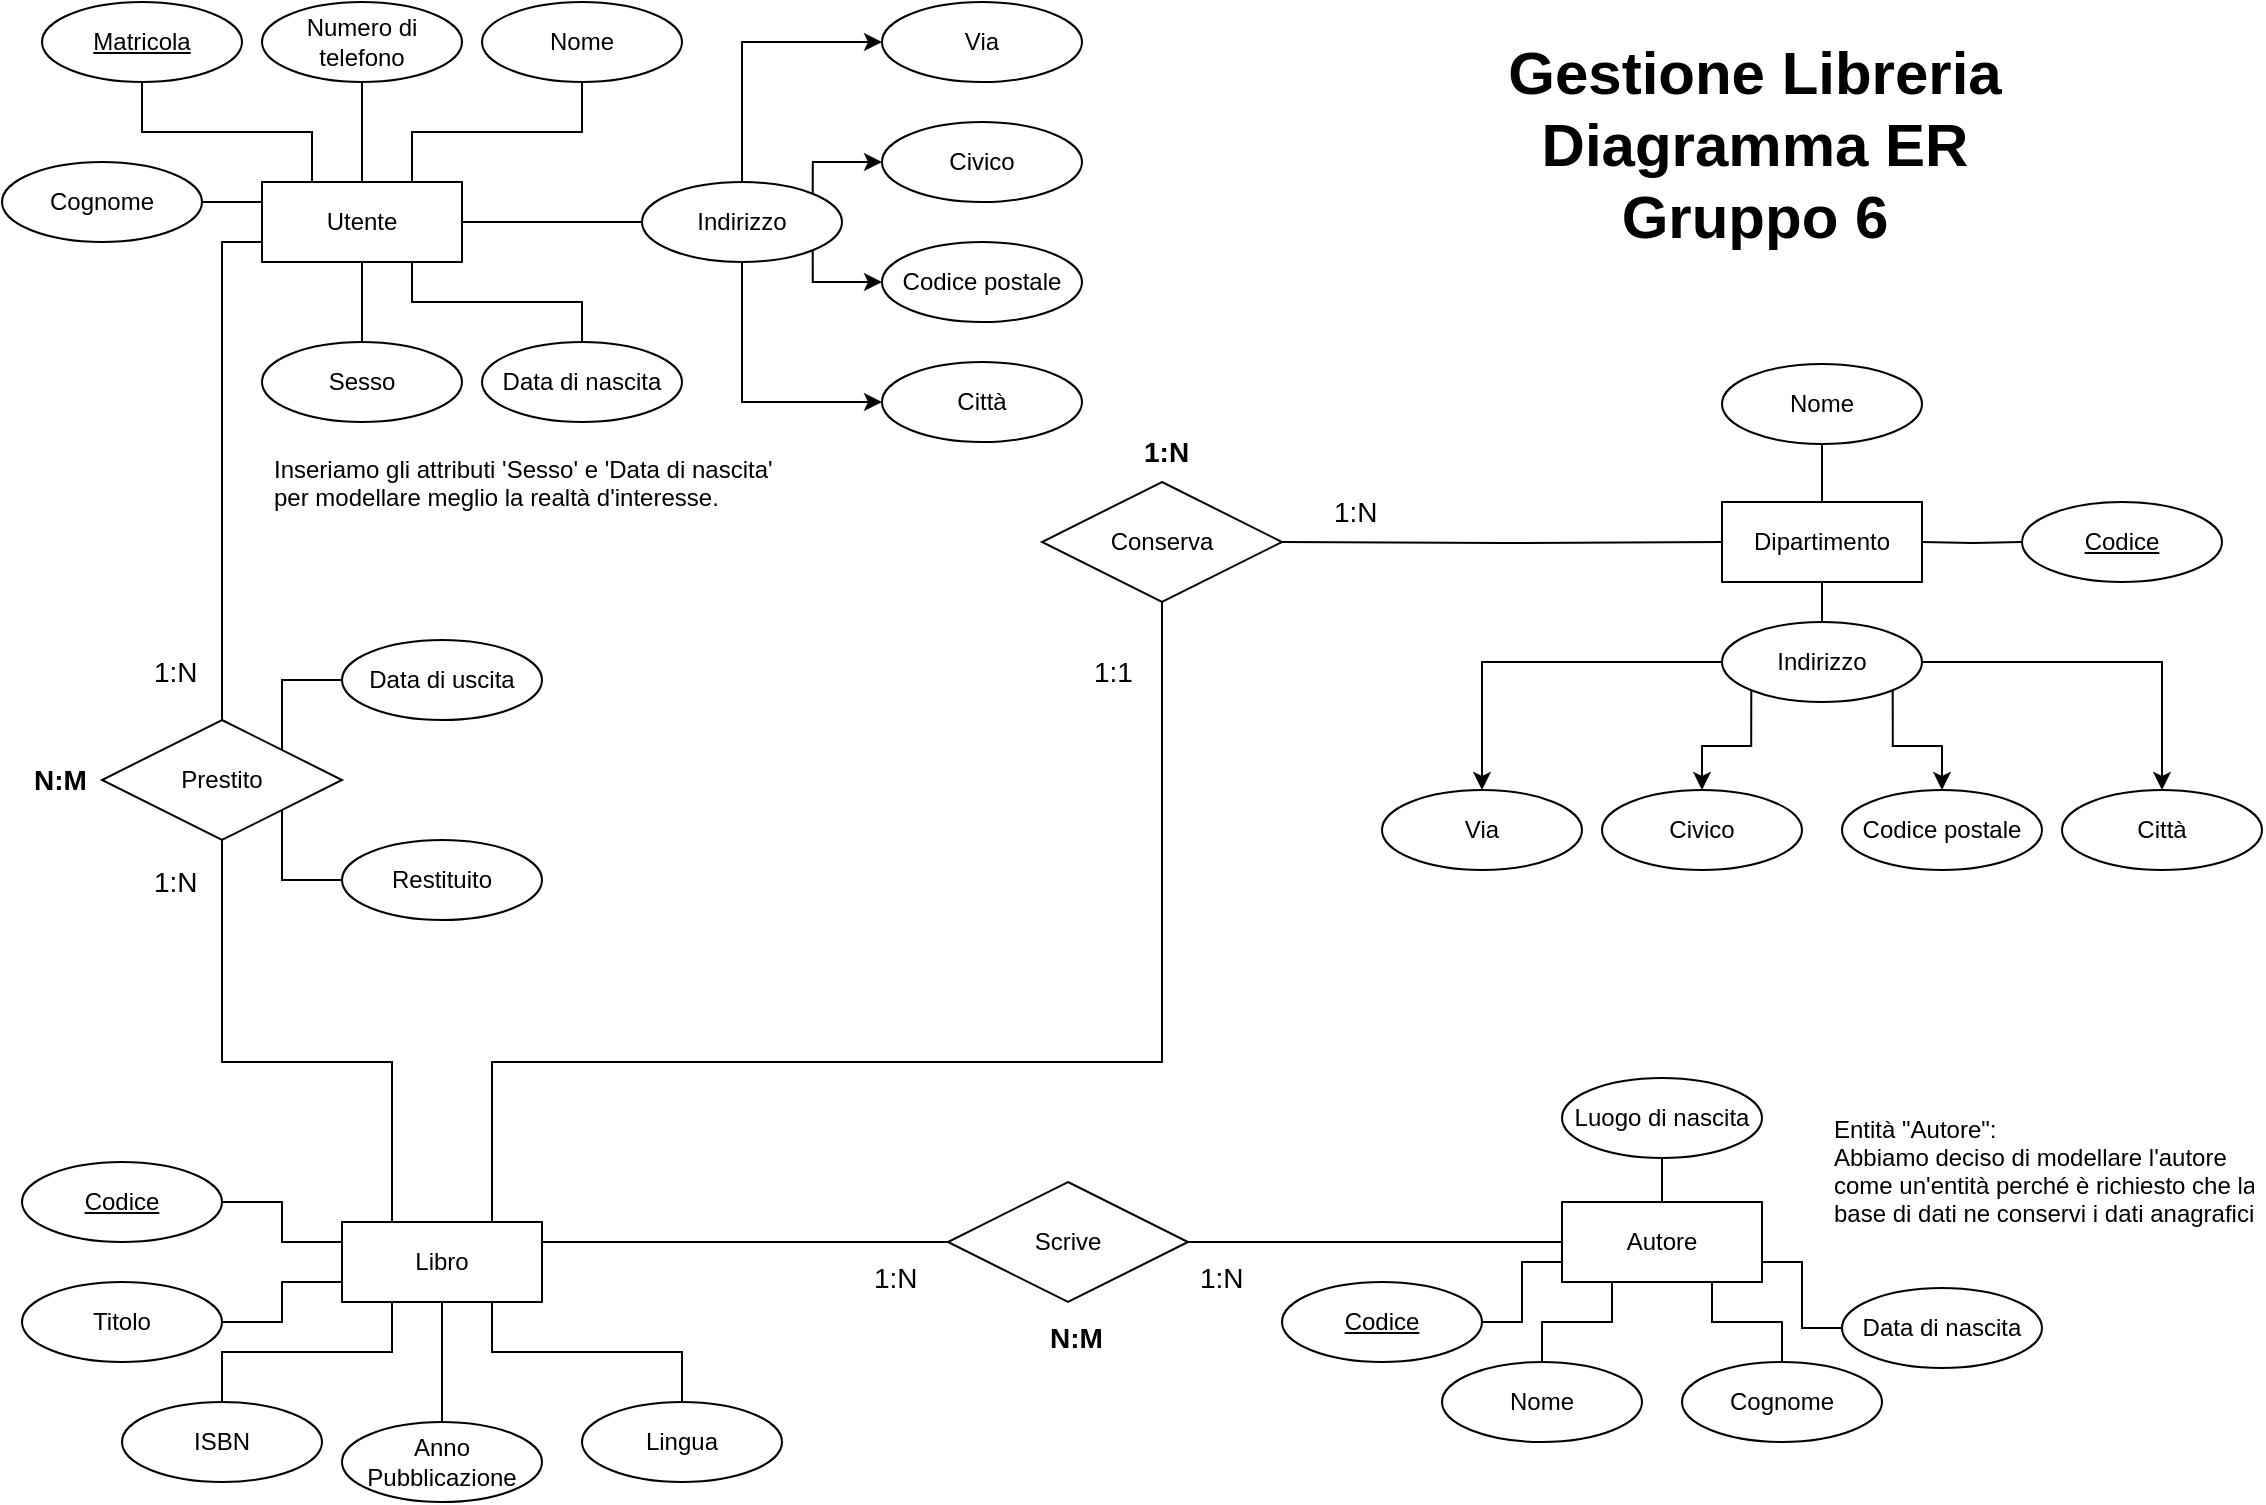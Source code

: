 <mxfile version="14.7.0" type="google"><diagram id="P-V1_DOeA-bm-Rh9vxhw" name="Page-1"><mxGraphModel dx="1350" dy="774" grid="1" gridSize="10" guides="1" tooltips="1" connect="1" arrows="1" fold="1" page="1" pageScale="1" pageWidth="1169" pageHeight="827" math="0" shadow="0"><root><mxCell id="0"/><mxCell id="1" parent="0"/><mxCell id="88rJF8FgsF7wybDOvZAW-49" style="edgeStyle=orthogonalEdgeStyle;rounded=0;orthogonalLoop=1;jettySize=auto;html=1;exitX=0;exitY=0.75;exitDx=0;exitDy=0;entryX=0.5;entryY=0;entryDx=0;entryDy=0;endArrow=none;endFill=0;" parent="1" source="88rJF8FgsF7wybDOvZAW-2" target="88rJF8FgsF7wybDOvZAW-47" edge="1"><mxGeometry relative="1" as="geometry"/></mxCell><mxCell id="88rJF8FgsF7wybDOvZAW-81" value="" style="group" parent="1" vertex="1" connectable="0"><mxGeometry x="540" y="230" width="180" height="140" as="geometry"/></mxCell><mxCell id="88rJF8FgsF7wybDOvZAW-25" value="Conserva" style="shape=rhombus;perimeter=rhombusPerimeter;whiteSpace=wrap;html=1;align=center;" parent="88rJF8FgsF7wybDOvZAW-81" vertex="1"><mxGeometry y="30" width="120" height="60" as="geometry"/></mxCell><mxCell id="88rJF8FgsF7wybDOvZAW-28" value="1:1" style="text;strokeColor=none;fillColor=none;spacingLeft=4;spacingRight=4;overflow=hidden;rotatable=0;points=[[0,0.5],[1,0.5]];portConstraint=eastwest;fontSize=14;" parent="88rJF8FgsF7wybDOvZAW-81" vertex="1"><mxGeometry x="20" y="110" width="40" height="30" as="geometry"/></mxCell><mxCell id="88rJF8FgsF7wybDOvZAW-29" value="1:N" style="text;strokeColor=none;fillColor=none;spacingLeft=4;spacingRight=4;overflow=hidden;rotatable=0;points=[[0,0.5],[1,0.5]];portConstraint=eastwest;fontSize=14;" parent="88rJF8FgsF7wybDOvZAW-81" vertex="1"><mxGeometry x="140" y="30" width="40" height="30" as="geometry"/></mxCell><mxCell id="88rJF8FgsF7wybDOvZAW-30" value="1:N" style="text;strokeColor=none;fillColor=none;spacingLeft=4;spacingRight=4;overflow=hidden;rotatable=0;points=[[0,0.5],[1,0.5]];portConstraint=eastwest;fontSize=14;fontStyle=1" parent="88rJF8FgsF7wybDOvZAW-81" vertex="1"><mxGeometry x="45" width="40" height="30" as="geometry"/></mxCell><mxCell id="88rJF8FgsF7wybDOvZAW-96" style="edgeStyle=orthogonalEdgeStyle;rounded=0;orthogonalLoop=1;jettySize=auto;html=1;exitX=1;exitY=0.5;exitDx=0;exitDy=0;entryX=0;entryY=0.5;entryDx=0;entryDy=0;endArrow=none;endFill=0;" parent="1" source="88rJF8FgsF7wybDOvZAW-85" target="88rJF8FgsF7wybDOvZAW-86" edge="1"><mxGeometry relative="1" as="geometry"/></mxCell><mxCell id="88rJF8FgsF7wybDOvZAW-95" style="edgeStyle=orthogonalEdgeStyle;rounded=0;orthogonalLoop=1;jettySize=auto;html=1;exitX=1;exitY=0.25;exitDx=0;exitDy=0;entryX=0;entryY=0.5;entryDx=0;entryDy=0;endArrow=none;endFill=0;" parent="1" source="88rJF8FgsF7wybDOvZAW-53" target="88rJF8FgsF7wybDOvZAW-85" edge="1"><mxGeometry relative="1" as="geometry"/></mxCell><mxCell id="88rJF8FgsF7wybDOvZAW-101" value="" style="group" parent="1" vertex="1" connectable="0"><mxGeometry x="450" y="610" width="203" height="93" as="geometry"/></mxCell><mxCell id="88rJF8FgsF7wybDOvZAW-85" value="&lt;font style=&quot;vertical-align: inherit&quot;&gt;&lt;font style=&quot;vertical-align: inherit&quot;&gt;Scrive&lt;/font&gt;&lt;/font&gt;" style="shape=rhombus;perimeter=rhombusPerimeter;whiteSpace=wrap;html=1;align=center;" parent="88rJF8FgsF7wybDOvZAW-101" vertex="1"><mxGeometry x="43" width="120" height="60" as="geometry"/></mxCell><mxCell id="88rJF8FgsF7wybDOvZAW-97" value="1:N" style="text;strokeColor=none;fillColor=none;spacingLeft=4;spacingRight=4;overflow=hidden;rotatable=0;points=[[0,0.5],[1,0.5]];portConstraint=eastwest;fontSize=14;" parent="88rJF8FgsF7wybDOvZAW-101" vertex="1"><mxGeometry y="33" width="40" height="30" as="geometry"/></mxCell><mxCell id="88rJF8FgsF7wybDOvZAW-98" value="1:N" style="text;strokeColor=none;fillColor=none;spacingLeft=4;spacingRight=4;overflow=hidden;rotatable=0;points=[[0,0.5],[1,0.5]];portConstraint=eastwest;fontSize=14;" parent="88rJF8FgsF7wybDOvZAW-101" vertex="1"><mxGeometry x="163" y="33" width="40" height="30" as="geometry"/></mxCell><mxCell id="88rJF8FgsF7wybDOvZAW-99" value="N:M" style="text;strokeColor=none;fillColor=none;spacingLeft=4;spacingRight=4;overflow=hidden;rotatable=0;points=[[0,0.5],[1,0.5]];portConstraint=eastwest;fontSize=14;fontStyle=1" parent="88rJF8FgsF7wybDOvZAW-101" vertex="1"><mxGeometry x="88" y="63" width="40" height="30" as="geometry"/></mxCell><mxCell id="88rJF8FgsF7wybDOvZAW-141" style="edgeStyle=orthogonalEdgeStyle;rounded=0;orthogonalLoop=1;jettySize=auto;html=1;exitX=0.5;exitY=1;exitDx=0;exitDy=0;entryX=0.25;entryY=0;entryDx=0;entryDy=0;startArrow=none;startFill=0;endArrow=none;endFill=0;" parent="1" source="88rJF8FgsF7wybDOvZAW-47" target="88rJF8FgsF7wybDOvZAW-53" edge="1"><mxGeometry relative="1" as="geometry"><Array as="points"><mxPoint x="130" y="550"/><mxPoint x="215" y="550"/></Array></mxGeometry></mxCell><mxCell id="88rJF8FgsF7wybDOvZAW-143" style="edgeStyle=orthogonalEdgeStyle;rounded=0;orthogonalLoop=1;jettySize=auto;html=1;exitX=0.5;exitY=1;exitDx=0;exitDy=0;entryX=0.75;entryY=0;entryDx=0;entryDy=0;startArrow=none;startFill=0;endArrow=none;endFill=0;" parent="1" source="88rJF8FgsF7wybDOvZAW-25" target="88rJF8FgsF7wybDOvZAW-53" edge="1"><mxGeometry relative="1" as="geometry"><Array as="points"><mxPoint x="600" y="550"/><mxPoint x="265" y="550"/></Array></mxGeometry></mxCell><mxCell id="TmYQ0ed5oYSn1XaQMWYc-7" value="" style="group" parent="1" vertex="1" connectable="0"><mxGeometry x="30" y="600" width="380" height="170" as="geometry"/></mxCell><mxCell id="88rJF8FgsF7wybDOvZAW-53" value="Libro" style="whiteSpace=wrap;html=1;align=center;" parent="TmYQ0ed5oYSn1XaQMWYc-7" vertex="1"><mxGeometry x="160" y="30" width="100" height="40" as="geometry"/></mxCell><mxCell id="88rJF8FgsF7wybDOvZAW-54" value="&lt;font style=&quot;vertical-align: inherit&quot;&gt;&lt;font style=&quot;vertical-align: inherit&quot;&gt;&lt;font style=&quot;vertical-align: inherit&quot;&gt;&lt;font style=&quot;vertical-align: inherit&quot;&gt;&lt;font style=&quot;vertical-align: inherit&quot;&gt;&lt;font style=&quot;vertical-align: inherit&quot;&gt;Codice&lt;/font&gt;&lt;/font&gt;&lt;/font&gt;&lt;/font&gt;&lt;/font&gt;&lt;/font&gt;" style="ellipse;whiteSpace=wrap;html=1;align=center;fontStyle=4;" parent="TmYQ0ed5oYSn1XaQMWYc-7" vertex="1"><mxGeometry width="100" height="40" as="geometry"/></mxCell><mxCell id="TmYQ0ed5oYSn1XaQMWYc-2" style="edgeStyle=orthogonalEdgeStyle;rounded=0;orthogonalLoop=1;jettySize=auto;html=1;exitX=0;exitY=0.25;exitDx=0;exitDy=0;entryX=1;entryY=0.5;entryDx=0;entryDy=0;endArrow=none;endFill=0;" parent="TmYQ0ed5oYSn1XaQMWYc-7" source="88rJF8FgsF7wybDOvZAW-53" target="88rJF8FgsF7wybDOvZAW-54" edge="1"><mxGeometry relative="1" as="geometry"/></mxCell><mxCell id="88rJF8FgsF7wybDOvZAW-56" value="Titolo" style="ellipse;whiteSpace=wrap;html=1;align=center;" parent="TmYQ0ed5oYSn1XaQMWYc-7" vertex="1"><mxGeometry y="60" width="100" height="40" as="geometry"/></mxCell><mxCell id="TmYQ0ed5oYSn1XaQMWYc-3" style="edgeStyle=orthogonalEdgeStyle;rounded=0;orthogonalLoop=1;jettySize=auto;html=1;exitX=0;exitY=0.75;exitDx=0;exitDy=0;entryX=1;entryY=0.5;entryDx=0;entryDy=0;endArrow=none;endFill=0;" parent="TmYQ0ed5oYSn1XaQMWYc-7" source="88rJF8FgsF7wybDOvZAW-53" target="88rJF8FgsF7wybDOvZAW-56" edge="1"><mxGeometry relative="1" as="geometry"/></mxCell><mxCell id="88rJF8FgsF7wybDOvZAW-62" value="Anno Pubblicazione" style="ellipse;whiteSpace=wrap;html=1;align=center;" parent="TmYQ0ed5oYSn1XaQMWYc-7" vertex="1"><mxGeometry x="160" y="130" width="100" height="40" as="geometry"/></mxCell><mxCell id="TmYQ0ed5oYSn1XaQMWYc-5" style="edgeStyle=orthogonalEdgeStyle;rounded=0;orthogonalLoop=1;jettySize=auto;html=1;exitX=0.5;exitY=1;exitDx=0;exitDy=0;entryX=0.5;entryY=0;entryDx=0;entryDy=0;endArrow=none;endFill=0;" parent="TmYQ0ed5oYSn1XaQMWYc-7" source="88rJF8FgsF7wybDOvZAW-53" target="88rJF8FgsF7wybDOvZAW-62" edge="1"><mxGeometry relative="1" as="geometry"/></mxCell><mxCell id="88rJF8FgsF7wybDOvZAW-66" value="ISBN" style="ellipse;whiteSpace=wrap;html=1;align=center;" parent="TmYQ0ed5oYSn1XaQMWYc-7" vertex="1"><mxGeometry x="50" y="120" width="100" height="40" as="geometry"/></mxCell><mxCell id="TmYQ0ed5oYSn1XaQMWYc-4" style="edgeStyle=orthogonalEdgeStyle;rounded=0;orthogonalLoop=1;jettySize=auto;html=1;exitX=0.25;exitY=1;exitDx=0;exitDy=0;entryX=0.5;entryY=0;entryDx=0;entryDy=0;endArrow=none;endFill=0;" parent="TmYQ0ed5oYSn1XaQMWYc-7" source="88rJF8FgsF7wybDOvZAW-53" target="88rJF8FgsF7wybDOvZAW-66" edge="1"><mxGeometry relative="1" as="geometry"/></mxCell><mxCell id="TmYQ0ed5oYSn1XaQMWYc-1" value="Lingua" style="ellipse;whiteSpace=wrap;html=1;align=center;" parent="TmYQ0ed5oYSn1XaQMWYc-7" vertex="1"><mxGeometry x="280" y="120" width="100" height="40" as="geometry"/></mxCell><mxCell id="TmYQ0ed5oYSn1XaQMWYc-6" style="edgeStyle=orthogonalEdgeStyle;rounded=0;orthogonalLoop=1;jettySize=auto;html=1;exitX=0.75;exitY=1;exitDx=0;exitDy=0;entryX=0.5;entryY=0;entryDx=0;entryDy=0;endArrow=none;endFill=0;" parent="TmYQ0ed5oYSn1XaQMWYc-7" source="88rJF8FgsF7wybDOvZAW-53" target="TmYQ0ed5oYSn1XaQMWYc-1" edge="1"><mxGeometry relative="1" as="geometry"/></mxCell><mxCell id="TmYQ0ed5oYSn1XaQMWYc-11" value="Gestione Libreria &#10;Diagramma ER&#10;Gruppo 6" style="text;strokeColor=none;fillColor=none;spacingLeft=4;spacingRight=4;overflow=hidden;rotatable=0;points=[[0,0.5],[1,0.5]];portConstraint=eastwest;fontSize=30;align=center;fontStyle=1" parent="1" vertex="1"><mxGeometry x="653" y="30" width="487" height="130" as="geometry"/></mxCell><mxCell id="TmYQ0ed5oYSn1XaQMWYc-13" value="" style="group" parent="1" vertex="1" connectable="0"><mxGeometry x="20" y="20" width="540" height="280" as="geometry"/></mxCell><mxCell id="88rJF8FgsF7wybDOvZAW-2" value="&lt;font style=&quot;vertical-align: inherit&quot;&gt;&lt;font style=&quot;vertical-align: inherit&quot;&gt;Utente&lt;/font&gt;&lt;/font&gt;" style="whiteSpace=wrap;html=1;align=center;" parent="TmYQ0ed5oYSn1XaQMWYc-13" vertex="1"><mxGeometry x="130" y="90" width="100" height="40" as="geometry"/></mxCell><mxCell id="88rJF8FgsF7wybDOvZAW-3" value="&lt;font style=&quot;vertical-align: inherit&quot;&gt;&lt;font style=&quot;vertical-align: inherit&quot;&gt;Matricola&lt;/font&gt;&lt;/font&gt;" style="ellipse;whiteSpace=wrap;html=1;align=center;fontStyle=4;" parent="TmYQ0ed5oYSn1XaQMWYc-13" vertex="1"><mxGeometry x="20" width="100" height="40" as="geometry"/></mxCell><mxCell id="88rJF8FgsF7wybDOvZAW-4" style="edgeStyle=orthogonalEdgeStyle;rounded=0;orthogonalLoop=1;jettySize=auto;html=1;exitX=0.25;exitY=0;exitDx=0;exitDy=0;entryX=0.5;entryY=1;entryDx=0;entryDy=0;endArrow=none;endFill=0;" parent="TmYQ0ed5oYSn1XaQMWYc-13" source="88rJF8FgsF7wybDOvZAW-2" target="88rJF8FgsF7wybDOvZAW-3" edge="1"><mxGeometry x="20" as="geometry"/></mxCell><mxCell id="88rJF8FgsF7wybDOvZAW-5" value="&lt;font style=&quot;vertical-align: inherit&quot;&gt;&lt;font style=&quot;vertical-align: inherit&quot;&gt;Numero di telefono&lt;/font&gt;&lt;/font&gt;" style="ellipse;whiteSpace=wrap;html=1;align=center;" parent="TmYQ0ed5oYSn1XaQMWYc-13" vertex="1"><mxGeometry x="130" width="100" height="40" as="geometry"/></mxCell><mxCell id="88rJF8FgsF7wybDOvZAW-6" style="edgeStyle=orthogonalEdgeStyle;rounded=0;orthogonalLoop=1;jettySize=auto;html=1;exitX=0.5;exitY=0;exitDx=0;exitDy=0;entryX=0.5;entryY=1;entryDx=0;entryDy=0;endArrow=none;endFill=0;" parent="TmYQ0ed5oYSn1XaQMWYc-13" source="88rJF8FgsF7wybDOvZAW-2" target="88rJF8FgsF7wybDOvZAW-5" edge="1"><mxGeometry x="20" as="geometry"/></mxCell><mxCell id="88rJF8FgsF7wybDOvZAW-7" value="&lt;font style=&quot;vertical-align: inherit&quot;&gt;&lt;font style=&quot;vertical-align: inherit&quot;&gt;&lt;font style=&quot;vertical-align: inherit&quot;&gt;&lt;font style=&quot;vertical-align: inherit&quot;&gt;Nome&lt;/font&gt;&lt;/font&gt;&lt;/font&gt;&lt;/font&gt;" style="ellipse;whiteSpace=wrap;html=1;align=center;" parent="TmYQ0ed5oYSn1XaQMWYc-13" vertex="1"><mxGeometry x="240" width="100" height="40" as="geometry"/></mxCell><mxCell id="88rJF8FgsF7wybDOvZAW-8" style="edgeStyle=orthogonalEdgeStyle;rounded=0;orthogonalLoop=1;jettySize=auto;html=1;exitX=0.75;exitY=0;exitDx=0;exitDy=0;entryX=0.5;entryY=1;entryDx=0;entryDy=0;endArrow=none;endFill=0;" parent="TmYQ0ed5oYSn1XaQMWYc-13" source="88rJF8FgsF7wybDOvZAW-2" target="88rJF8FgsF7wybDOvZAW-7" edge="1"><mxGeometry x="20" as="geometry"/></mxCell><mxCell id="88rJF8FgsF7wybDOvZAW-9" value="&lt;font style=&quot;vertical-align: inherit&quot;&gt;&lt;font style=&quot;vertical-align: inherit&quot;&gt;&lt;font style=&quot;vertical-align: inherit&quot;&gt;&lt;font style=&quot;vertical-align: inherit&quot;&gt;Cognome&lt;/font&gt;&lt;/font&gt;&lt;/font&gt;&lt;/font&gt;" style="ellipse;whiteSpace=wrap;html=1;align=center;" parent="TmYQ0ed5oYSn1XaQMWYc-13" vertex="1"><mxGeometry y="80" width="100" height="40" as="geometry"/></mxCell><mxCell id="TmYQ0ed5oYSn1XaQMWYc-12" style="edgeStyle=orthogonalEdgeStyle;rounded=0;orthogonalLoop=1;jettySize=auto;html=1;exitX=0;exitY=0.25;exitDx=0;exitDy=0;entryX=1;entryY=0.5;entryDx=0;entryDy=0;fontSize=30;endArrow=none;endFill=0;" parent="TmYQ0ed5oYSn1XaQMWYc-13" source="88rJF8FgsF7wybDOvZAW-2" target="88rJF8FgsF7wybDOvZAW-9" edge="1"><mxGeometry relative="1" as="geometry"/></mxCell><mxCell id="88rJF8FgsF7wybDOvZAW-11" value="Indirizzo" style="ellipse;whiteSpace=wrap;html=1;align=center;" parent="TmYQ0ed5oYSn1XaQMWYc-13" vertex="1"><mxGeometry x="320" y="90" width="100" height="40" as="geometry"/></mxCell><mxCell id="88rJF8FgsF7wybDOvZAW-102" style="edgeStyle=orthogonalEdgeStyle;rounded=0;orthogonalLoop=1;jettySize=auto;html=1;exitX=1;exitY=0.5;exitDx=0;exitDy=0;entryX=0;entryY=0.5;entryDx=0;entryDy=0;endArrow=none;endFill=0;" parent="TmYQ0ed5oYSn1XaQMWYc-13" source="88rJF8FgsF7wybDOvZAW-2" target="88rJF8FgsF7wybDOvZAW-11" edge="1"><mxGeometry as="geometry"/></mxCell><mxCell id="88rJF8FgsF7wybDOvZAW-14" value="Via" style="ellipse;whiteSpace=wrap;html=1;align=center;" parent="TmYQ0ed5oYSn1XaQMWYc-13" vertex="1"><mxGeometry x="440" width="100" height="40" as="geometry"/></mxCell><mxCell id="88rJF8FgsF7wybDOvZAW-104" style="edgeStyle=orthogonalEdgeStyle;rounded=0;orthogonalLoop=1;jettySize=auto;html=1;exitX=0.5;exitY=0;exitDx=0;exitDy=0;entryX=0;entryY=0.5;entryDx=0;entryDy=0;endArrow=classic;endFill=1;" parent="TmYQ0ed5oYSn1XaQMWYc-13" source="88rJF8FgsF7wybDOvZAW-11" target="88rJF8FgsF7wybDOvZAW-14" edge="1"><mxGeometry as="geometry"/></mxCell><mxCell id="88rJF8FgsF7wybDOvZAW-115" style="edgeStyle=orthogonalEdgeStyle;rounded=0;orthogonalLoop=1;jettySize=auto;html=1;exitX=0;exitY=0.5;exitDx=0;exitDy=0;entryX=1;entryY=0;entryDx=0;entryDy=0;endArrow=none;endFill=0;startArrow=classic;startFill=1;" parent="TmYQ0ed5oYSn1XaQMWYc-13" source="88rJF8FgsF7wybDOvZAW-15" target="88rJF8FgsF7wybDOvZAW-11" edge="1"><mxGeometry as="geometry"/></mxCell><mxCell id="88rJF8FgsF7wybDOvZAW-15" value="Civico" style="ellipse;whiteSpace=wrap;html=1;align=center;" parent="TmYQ0ed5oYSn1XaQMWYc-13" vertex="1"><mxGeometry x="440" y="60" width="100" height="40" as="geometry"/></mxCell><mxCell id="88rJF8FgsF7wybDOvZAW-16" value="Città" style="ellipse;whiteSpace=wrap;html=1;align=center;" parent="TmYQ0ed5oYSn1XaQMWYc-13" vertex="1"><mxGeometry x="440" y="180" width="100" height="40" as="geometry"/></mxCell><mxCell id="88rJF8FgsF7wybDOvZAW-105" style="edgeStyle=orthogonalEdgeStyle;rounded=0;orthogonalLoop=1;jettySize=auto;html=1;exitX=0.5;exitY=1;exitDx=0;exitDy=0;entryX=0;entryY=0.5;entryDx=0;entryDy=0;endArrow=classic;endFill=1;" parent="TmYQ0ed5oYSn1XaQMWYc-13" source="88rJF8FgsF7wybDOvZAW-11" target="88rJF8FgsF7wybDOvZAW-16" edge="1"><mxGeometry as="geometry"/></mxCell><mxCell id="88rJF8FgsF7wybDOvZAW-107" value="Sesso" style="ellipse;whiteSpace=wrap;html=1;align=center;" parent="TmYQ0ed5oYSn1XaQMWYc-13" vertex="1"><mxGeometry x="130" y="170" width="100" height="40" as="geometry"/></mxCell><mxCell id="88rJF8FgsF7wybDOvZAW-111" value="Data di nascita" style="ellipse;whiteSpace=wrap;html=1;align=center;" parent="TmYQ0ed5oYSn1XaQMWYc-13" vertex="1"><mxGeometry x="240" y="170" width="100" height="40" as="geometry"/></mxCell><mxCell id="88rJF8FgsF7wybDOvZAW-113" value="Inseriamo gli attributi 'Sesso' e 'Data di nascita' &#10;per modellare meglio la realtà d'interesse." style="text;strokeColor=none;fillColor=none;spacingLeft=4;spacingRight=4;overflow=hidden;rotatable=0;points=[[0,0.5],[1,0.5]];portConstraint=eastwest;fontSize=12;" parent="TmYQ0ed5oYSn1XaQMWYc-13" vertex="1"><mxGeometry x="130" y="220" width="280" height="60" as="geometry"/></mxCell><mxCell id="88rJF8FgsF7wybDOvZAW-118" style="edgeStyle=orthogonalEdgeStyle;rounded=0;orthogonalLoop=1;jettySize=auto;html=1;exitX=0;exitY=0.5;exitDx=0;exitDy=0;entryX=1;entryY=1;entryDx=0;entryDy=0;endArrow=none;endFill=0;startArrow=classic;startFill=1;" parent="TmYQ0ed5oYSn1XaQMWYc-13" source="88rJF8FgsF7wybDOvZAW-116" target="88rJF8FgsF7wybDOvZAW-11" edge="1"><mxGeometry as="geometry"/></mxCell><mxCell id="88rJF8FgsF7wybDOvZAW-116" value="Codice postale" style="ellipse;whiteSpace=wrap;html=1;align=center;" parent="TmYQ0ed5oYSn1XaQMWYc-13" vertex="1"><mxGeometry x="440" y="120" width="100" height="40" as="geometry"/></mxCell><mxCell id="88rJF8FgsF7wybDOvZAW-110" style="edgeStyle=orthogonalEdgeStyle;rounded=0;orthogonalLoop=1;jettySize=auto;html=1;exitX=0.5;exitY=1;exitDx=0;exitDy=0;entryX=0.5;entryY=0;entryDx=0;entryDy=0;endArrow=none;endFill=0;" parent="TmYQ0ed5oYSn1XaQMWYc-13" source="88rJF8FgsF7wybDOvZAW-2" target="88rJF8FgsF7wybDOvZAW-107" edge="1"><mxGeometry as="geometry"/></mxCell><mxCell id="88rJF8FgsF7wybDOvZAW-112" style="edgeStyle=orthogonalEdgeStyle;rounded=0;orthogonalLoop=1;jettySize=auto;html=1;exitX=0.75;exitY=1;exitDx=0;exitDy=0;entryX=0.5;entryY=0;entryDx=0;entryDy=0;endArrow=none;endFill=0;" parent="TmYQ0ed5oYSn1XaQMWYc-13" source="88rJF8FgsF7wybDOvZAW-2" target="88rJF8FgsF7wybDOvZAW-111" edge="1"><mxGeometry as="geometry"/></mxCell><mxCell id="TmYQ0ed5oYSn1XaQMWYc-14" value="" style="group" parent="1" vertex="1" connectable="0"><mxGeometry x="30" y="335" width="460" height="185" as="geometry"/></mxCell><mxCell id="88rJF8FgsF7wybDOvZAW-47" value="Prestito" style="shape=rhombus;perimeter=rhombusPerimeter;whiteSpace=wrap;html=1;align=center;" parent="TmYQ0ed5oYSn1XaQMWYc-14" vertex="1"><mxGeometry x="40" y="44" width="120" height="60" as="geometry"/></mxCell><mxCell id="88rJF8FgsF7wybDOvZAW-52" style="edgeStyle=orthogonalEdgeStyle;rounded=0;orthogonalLoop=1;jettySize=auto;html=1;exitX=0;exitY=0.5;exitDx=0;exitDy=0;entryX=1;entryY=0;entryDx=0;entryDy=0;endArrow=none;endFill=0;" parent="TmYQ0ed5oYSn1XaQMWYc-14" source="88rJF8FgsF7wybDOvZAW-50" target="88rJF8FgsF7wybDOvZAW-47" edge="1"><mxGeometry y="-5" as="geometry"/></mxCell><mxCell id="88rJF8FgsF7wybDOvZAW-50" value="Data di uscita" style="ellipse;whiteSpace=wrap;html=1;align=center;" parent="TmYQ0ed5oYSn1XaQMWYc-14" vertex="1"><mxGeometry x="160" y="4" width="100" height="40" as="geometry"/></mxCell><mxCell id="88rJF8FgsF7wybDOvZAW-77" value="1:N" style="text;strokeColor=none;fillColor=none;spacingLeft=4;spacingRight=4;overflow=hidden;rotatable=0;points=[[0,0.5],[1,0.5]];portConstraint=eastwest;fontSize=14;" parent="TmYQ0ed5oYSn1XaQMWYc-14" vertex="1"><mxGeometry x="60" y="5" width="40" height="30" as="geometry"/></mxCell><mxCell id="88rJF8FgsF7wybDOvZAW-78" value="1:N" style="text;strokeColor=none;fillColor=none;spacingLeft=4;spacingRight=4;overflow=hidden;rotatable=0;points=[[0,0.5],[1,0.5]];portConstraint=eastwest;fontSize=14;" parent="TmYQ0ed5oYSn1XaQMWYc-14" vertex="1"><mxGeometry x="60" y="110" width="40" height="30" as="geometry"/></mxCell><mxCell id="88rJF8FgsF7wybDOvZAW-79" value="N:M" style="text;strokeColor=none;fillColor=none;spacingLeft=4;spacingRight=4;overflow=hidden;rotatable=0;points=[[0,0.5],[1,0.5]];portConstraint=eastwest;fontSize=14;fontStyle=1" parent="TmYQ0ed5oYSn1XaQMWYc-14" vertex="1"><mxGeometry y="59" width="40" height="30" as="geometry"/></mxCell><mxCell id="xeQrr8oQtP60R6BBS15l-1" value="&lt;font style=&quot;vertical-align: inherit&quot;&gt;&lt;font style=&quot;vertical-align: inherit&quot;&gt;Restituito&lt;/font&gt;&lt;/font&gt;" style="ellipse;whiteSpace=wrap;html=1;align=center;" vertex="1" parent="TmYQ0ed5oYSn1XaQMWYc-14"><mxGeometry x="160" y="104" width="100" height="40" as="geometry"/></mxCell><mxCell id="xeQrr8oQtP60R6BBS15l-2" style="edgeStyle=orthogonalEdgeStyle;rounded=0;orthogonalLoop=1;jettySize=auto;html=1;exitX=1;exitY=1;exitDx=0;exitDy=0;entryX=0;entryY=0.5;entryDx=0;entryDy=0;endArrow=none;endFill=0;" edge="1" parent="TmYQ0ed5oYSn1XaQMWYc-14" source="88rJF8FgsF7wybDOvZAW-47" target="xeQrr8oQtP60R6BBS15l-1"><mxGeometry relative="1" as="geometry"/></mxCell><mxCell id="TmYQ0ed5oYSn1XaQMWYc-15" value="" style="group" parent="1" vertex="1" connectable="0"><mxGeometry x="710" y="190" width="440" height="264" as="geometry"/></mxCell><mxCell id="88rJF8FgsF7wybDOvZAW-27" style="edgeStyle=orthogonalEdgeStyle;rounded=0;orthogonalLoop=1;jettySize=auto;html=1;exitX=0;exitY=0.5;exitDx=0;exitDy=0;entryX=1;entryY=0.5;entryDx=0;entryDy=0;endArrow=none;endFill=0;" parent="TmYQ0ed5oYSn1XaQMWYc-15" target="88rJF8FgsF7wybDOvZAW-25" edge="1"><mxGeometry as="geometry"><mxPoint x="170" y="100" as="sourcePoint"/></mxGeometry></mxCell><mxCell id="TmYQ0ed5oYSn1XaQMWYc-9" value="" style="group" parent="TmYQ0ed5oYSn1XaQMWYc-15" vertex="1" connectable="0"><mxGeometry width="440" height="264" as="geometry"/></mxCell><mxCell id="88rJF8FgsF7wybDOvZAW-31" value="Indirizzo" style="ellipse;whiteSpace=wrap;html=1;align=center;" parent="TmYQ0ed5oYSn1XaQMWYc-9" vertex="1"><mxGeometry x="170" y="140" width="100" height="40" as="geometry"/></mxCell><mxCell id="88rJF8FgsF7wybDOvZAW-38" style="edgeStyle=orthogonalEdgeStyle;rounded=0;orthogonalLoop=1;jettySize=auto;html=1;exitX=0.5;exitY=1;exitDx=0;exitDy=0;entryX=0.5;entryY=0;entryDx=0;entryDy=0;endArrow=none;endFill=0;" parent="TmYQ0ed5oYSn1XaQMWYc-9" target="88rJF8FgsF7wybDOvZAW-31" edge="1"><mxGeometry x="60" as="geometry"><mxPoint x="220" y="120" as="sourcePoint"/></mxGeometry></mxCell><mxCell id="88rJF8FgsF7wybDOvZAW-32" value="Via" style="ellipse;whiteSpace=wrap;html=1;align=center;" parent="TmYQ0ed5oYSn1XaQMWYc-9" vertex="1"><mxGeometry y="224" width="100" height="40" as="geometry"/></mxCell><mxCell id="88rJF8FgsF7wybDOvZAW-120" style="edgeStyle=orthogonalEdgeStyle;rounded=0;orthogonalLoop=1;jettySize=auto;html=1;exitX=0;exitY=0.5;exitDx=0;exitDy=0;entryX=0.5;entryY=0;entryDx=0;entryDy=0;endArrow=classic;endFill=1;" parent="TmYQ0ed5oYSn1XaQMWYc-9" source="88rJF8FgsF7wybDOvZAW-31" target="88rJF8FgsF7wybDOvZAW-32" edge="1"><mxGeometry as="geometry"/></mxCell><mxCell id="88rJF8FgsF7wybDOvZAW-34" value="Civico" style="ellipse;whiteSpace=wrap;html=1;align=center;" parent="TmYQ0ed5oYSn1XaQMWYc-9" vertex="1"><mxGeometry x="110" y="224" width="100" height="40" as="geometry"/></mxCell><mxCell id="88rJF8FgsF7wybDOvZAW-124" style="edgeStyle=orthogonalEdgeStyle;rounded=0;orthogonalLoop=1;jettySize=auto;html=1;exitX=0;exitY=1;exitDx=0;exitDy=0;entryX=0.5;entryY=0;entryDx=0;entryDy=0;startArrow=none;startFill=0;endArrow=classic;endFill=1;" parent="TmYQ0ed5oYSn1XaQMWYc-9" source="88rJF8FgsF7wybDOvZAW-31" target="88rJF8FgsF7wybDOvZAW-34" edge="1"><mxGeometry as="geometry"/></mxCell><mxCell id="88rJF8FgsF7wybDOvZAW-36" value="Città" style="ellipse;whiteSpace=wrap;html=1;align=center;" parent="TmYQ0ed5oYSn1XaQMWYc-9" vertex="1"><mxGeometry x="340" y="224" width="100" height="40" as="geometry"/></mxCell><mxCell id="88rJF8FgsF7wybDOvZAW-121" style="edgeStyle=orthogonalEdgeStyle;rounded=0;orthogonalLoop=1;jettySize=auto;html=1;exitX=1;exitY=0.5;exitDx=0;exitDy=0;entryX=0.5;entryY=0;entryDx=0;entryDy=0;endArrow=classic;endFill=1;" parent="TmYQ0ed5oYSn1XaQMWYc-9" source="88rJF8FgsF7wybDOvZAW-31" target="88rJF8FgsF7wybDOvZAW-36" edge="1"><mxGeometry as="geometry"/></mxCell><mxCell id="88rJF8FgsF7wybDOvZAW-40" value="&lt;font style=&quot;vertical-align: inherit&quot;&gt;&lt;font style=&quot;vertical-align: inherit&quot;&gt;&lt;font style=&quot;vertical-align: inherit&quot;&gt;&lt;font style=&quot;vertical-align: inherit&quot;&gt;Nome&lt;/font&gt;&lt;/font&gt;&lt;/font&gt;&lt;/font&gt;" style="ellipse;whiteSpace=wrap;html=1;align=center;" parent="TmYQ0ed5oYSn1XaQMWYc-9" vertex="1"><mxGeometry x="170" y="11" width="100" height="40" as="geometry"/></mxCell><mxCell id="88rJF8FgsF7wybDOvZAW-41" style="edgeStyle=orthogonalEdgeStyle;rounded=0;orthogonalLoop=1;jettySize=auto;html=1;exitX=0.5;exitY=0;exitDx=0;exitDy=0;entryX=0.5;entryY=1;entryDx=0;entryDy=0;endArrow=none;endFill=0;" parent="TmYQ0ed5oYSn1XaQMWYc-9" target="88rJF8FgsF7wybDOvZAW-40" edge="1"><mxGeometry x="60" as="geometry"><mxPoint x="220" y="80" as="sourcePoint"/></mxGeometry></mxCell><mxCell id="88rJF8FgsF7wybDOvZAW-42" value="&lt;font style=&quot;vertical-align: inherit&quot;&gt;&lt;font style=&quot;vertical-align: inherit&quot;&gt;&lt;font style=&quot;vertical-align: inherit&quot;&gt;&lt;font style=&quot;vertical-align: inherit&quot;&gt;&lt;font style=&quot;vertical-align: inherit&quot;&gt;&lt;font style=&quot;vertical-align: inherit&quot;&gt;Codice&lt;/font&gt;&lt;/font&gt;&lt;/font&gt;&lt;/font&gt;&lt;/font&gt;&lt;/font&gt;" style="ellipse;whiteSpace=wrap;html=1;align=center;fontStyle=4;" parent="TmYQ0ed5oYSn1XaQMWYc-9" vertex="1"><mxGeometry x="320" y="80" width="100" height="40" as="geometry"/></mxCell><mxCell id="88rJF8FgsF7wybDOvZAW-43" style="edgeStyle=orthogonalEdgeStyle;rounded=0;orthogonalLoop=1;jettySize=auto;html=1;exitX=1;exitY=0.5;exitDx=0;exitDy=0;entryX=0;entryY=0.5;entryDx=0;entryDy=0;endArrow=none;endFill=0;" parent="TmYQ0ed5oYSn1XaQMWYc-9" target="88rJF8FgsF7wybDOvZAW-42" edge="1"><mxGeometry x="60" as="geometry"><mxPoint x="270" y="100" as="sourcePoint"/></mxGeometry></mxCell><mxCell id="88rJF8FgsF7wybDOvZAW-123" value="Codice postale" style="ellipse;whiteSpace=wrap;html=1;align=center;" parent="TmYQ0ed5oYSn1XaQMWYc-9" vertex="1"><mxGeometry x="230" y="224" width="100" height="40" as="geometry"/></mxCell><mxCell id="88rJF8FgsF7wybDOvZAW-129" style="edgeStyle=orthogonalEdgeStyle;rounded=0;orthogonalLoop=1;jettySize=auto;html=1;exitX=1;exitY=1;exitDx=0;exitDy=0;entryX=0.5;entryY=0;entryDx=0;entryDy=0;startArrow=none;startFill=0;endArrow=classic;endFill=1;" parent="TmYQ0ed5oYSn1XaQMWYc-9" source="88rJF8FgsF7wybDOvZAW-31" target="88rJF8FgsF7wybDOvZAW-123" edge="1"><mxGeometry as="geometry"/></mxCell><mxCell id="TmYQ0ed5oYSn1XaQMWYc-8" value="Dipartimento" style="whiteSpace=wrap;html=1;align=center;" parent="TmYQ0ed5oYSn1XaQMWYc-9" vertex="1"><mxGeometry x="170" y="80" width="100" height="40" as="geometry"/></mxCell><mxCell id="TmYQ0ed5oYSn1XaQMWYc-16" value="" style="group" parent="1" vertex="1" connectable="0"><mxGeometry x="660" y="558" width="491" height="182" as="geometry"/></mxCell><mxCell id="88rJF8FgsF7wybDOvZAW-86" value="Autore" style="whiteSpace=wrap;html=1;align=center;" parent="TmYQ0ed5oYSn1XaQMWYc-16" vertex="1"><mxGeometry x="140" y="62" width="100" height="40" as="geometry"/></mxCell><mxCell id="88rJF8FgsF7wybDOvZAW-87" value="&lt;font style=&quot;vertical-align: inherit&quot;&gt;&lt;font style=&quot;vertical-align: inherit&quot;&gt;&lt;font style=&quot;vertical-align: inherit&quot;&gt;&lt;font style=&quot;vertical-align: inherit&quot;&gt;&lt;font style=&quot;vertical-align: inherit&quot;&gt;&lt;font style=&quot;vertical-align: inherit&quot;&gt;Codice&lt;/font&gt;&lt;/font&gt;&lt;/font&gt;&lt;/font&gt;&lt;/font&gt;&lt;/font&gt;" style="ellipse;whiteSpace=wrap;html=1;align=center;fontStyle=4;" parent="TmYQ0ed5oYSn1XaQMWYc-16" vertex="1"><mxGeometry y="102" width="100" height="40" as="geometry"/></mxCell><mxCell id="88rJF8FgsF7wybDOvZAW-135" style="edgeStyle=orthogonalEdgeStyle;rounded=0;orthogonalLoop=1;jettySize=auto;html=1;exitX=0;exitY=0.75;exitDx=0;exitDy=0;entryX=1;entryY=0.5;entryDx=0;entryDy=0;startArrow=none;startFill=0;endArrow=none;endFill=0;" parent="TmYQ0ed5oYSn1XaQMWYc-16" source="88rJF8FgsF7wybDOvZAW-86" target="88rJF8FgsF7wybDOvZAW-87" edge="1"><mxGeometry y="-18" as="geometry"/></mxCell><mxCell id="88rJF8FgsF7wybDOvZAW-88" value="Nome" style="ellipse;whiteSpace=wrap;html=1;align=center;" parent="TmYQ0ed5oYSn1XaQMWYc-16" vertex="1"><mxGeometry x="80" y="142" width="100" height="40" as="geometry"/></mxCell><mxCell id="88rJF8FgsF7wybDOvZAW-133" style="edgeStyle=orthogonalEdgeStyle;rounded=0;orthogonalLoop=1;jettySize=auto;html=1;exitX=0.25;exitY=1;exitDx=0;exitDy=0;entryX=0.5;entryY=0;entryDx=0;entryDy=0;startArrow=none;startFill=0;endArrow=none;endFill=0;" parent="TmYQ0ed5oYSn1XaQMWYc-16" source="88rJF8FgsF7wybDOvZAW-86" target="88rJF8FgsF7wybDOvZAW-88" edge="1"><mxGeometry y="-18" as="geometry"/></mxCell><mxCell id="88rJF8FgsF7wybDOvZAW-89" value="Data di nascita" style="ellipse;whiteSpace=wrap;html=1;align=center;" parent="TmYQ0ed5oYSn1XaQMWYc-16" vertex="1"><mxGeometry x="280" y="105" width="100" height="40" as="geometry"/></mxCell><mxCell id="88rJF8FgsF7wybDOvZAW-137" style="edgeStyle=orthogonalEdgeStyle;rounded=0;orthogonalLoop=1;jettySize=auto;html=1;exitX=1;exitY=0.75;exitDx=0;exitDy=0;entryX=0;entryY=0.5;entryDx=0;entryDy=0;startArrow=none;startFill=0;endArrow=none;endFill=0;" parent="TmYQ0ed5oYSn1XaQMWYc-16" source="88rJF8FgsF7wybDOvZAW-86" target="88rJF8FgsF7wybDOvZAW-89" edge="1"><mxGeometry y="-18" as="geometry"/></mxCell><mxCell id="88rJF8FgsF7wybDOvZAW-90" value="Luogo di nascita" style="ellipse;whiteSpace=wrap;html=1;align=center;" parent="TmYQ0ed5oYSn1XaQMWYc-16" vertex="1"><mxGeometry x="140" width="100" height="40" as="geometry"/></mxCell><mxCell id="88rJF8FgsF7wybDOvZAW-91" style="edgeStyle=orthogonalEdgeStyle;rounded=0;orthogonalLoop=1;jettySize=auto;html=1;exitX=0.5;exitY=0;exitDx=0;exitDy=0;entryX=0.5;entryY=1;entryDx=0;entryDy=0;endArrow=none;endFill=0;" parent="TmYQ0ed5oYSn1XaQMWYc-16" source="88rJF8FgsF7wybDOvZAW-86" target="88rJF8FgsF7wybDOvZAW-90" edge="1"><mxGeometry y="-18" as="geometry"/></mxCell><mxCell id="88rJF8FgsF7wybDOvZAW-100" value="Entità &quot;Autore&quot;:&#10;Abbiamo deciso di modellare l'autore&#10;come un'entità perché è richiesto che la&#10;base di dati ne conservi i dati anagrafici." style="text;strokeColor=none;fillColor=none;spacingLeft=4;spacingRight=4;overflow=hidden;rotatable=0;points=[[0,0.5],[1,0.5]];portConstraint=eastwest;fontSize=12;" parent="TmYQ0ed5oYSn1XaQMWYc-16" vertex="1"><mxGeometry x="270" y="12" width="221" height="70" as="geometry"/></mxCell><mxCell id="88rJF8FgsF7wybDOvZAW-132" value="Cognome" style="ellipse;whiteSpace=wrap;html=1;align=center;" parent="TmYQ0ed5oYSn1XaQMWYc-16" vertex="1"><mxGeometry x="200" y="142" width="100" height="40" as="geometry"/></mxCell><mxCell id="88rJF8FgsF7wybDOvZAW-134" style="edgeStyle=orthogonalEdgeStyle;rounded=0;orthogonalLoop=1;jettySize=auto;html=1;exitX=0.75;exitY=1;exitDx=0;exitDy=0;entryX=0.5;entryY=0;entryDx=0;entryDy=0;startArrow=none;startFill=0;endArrow=none;endFill=0;" parent="TmYQ0ed5oYSn1XaQMWYc-16" source="88rJF8FgsF7wybDOvZAW-86" target="88rJF8FgsF7wybDOvZAW-132" edge="1"><mxGeometry y="-18" as="geometry"/></mxCell></root></mxGraphModel></diagram></mxfile>